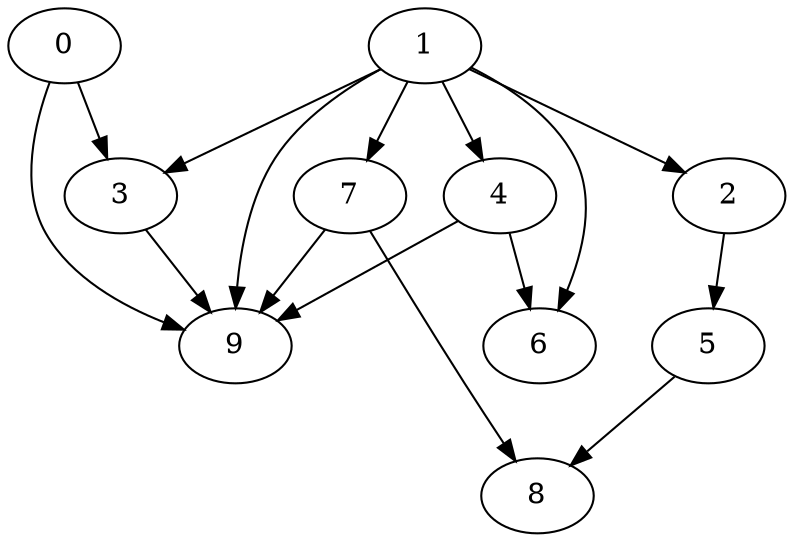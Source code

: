 digraph "Random_Nodes_10_Density_1.50_CCR_2.03_WeightType_Random_GB" {
	graph ["Duplicate states"=0,
		GraphType=Random,
		"Max states in OPEN"=0,
		Modes="120000ms; topo-ordered tasks, ; Pruning: task equivalence, fixed order ready list, ; F-value: ; Optimisation: best schedule length (\
SL) optimisation on equal, ",
		NumberOfTasks=10,
		"Pruned using list schedule length"=1637,
		"States removed from OPEN"=0,
		TargetSystem="Homogeneous-8",
		"Time to schedule (ms)"=243,
		"Total idle time"=45,
		"Total schedule length"=34,
		"Total sequential time"=63,
		"Total states created"=5534
	];
	1	["Finish time"=6,
		Processor=0,
		"Start time"=0,
		Weight=6];
	2	["Finish time"=9,
		Processor=0,
		"Start time"=6,
		Weight=3];
	1 -> 2	[Weight=13];
	7	["Finish time"=19,
		Processor=0,
		"Start time"=9,
		Weight=10];
	1 -> 7	[Weight=12];
	3	["Finish time"=21,
		Processor=2,
		"Start time"=11,
		Weight=10];
	1 -> 3	[Weight=5];
	4	["Finish time"=16,
		Processor=3,
		"Start time"=14,
		Weight=2];
	1 -> 4	[Weight=8];
	6	["Finish time"=25,
		Processor=3,
		"Start time"=19,
		Weight=6];
	1 -> 6	[Weight=13];
	9	["Finish time"=28,
		Processor=0,
		"Start time"=25,
		Weight=3];
	1 -> 9	[Weight=9];
	5	["Finish time"=24,
		Processor=1,
		"Start time"=17,
		Weight=7];
	2 -> 5	[Weight=8];
	0	["Finish time"=7,
		Processor=1,
		"Start time"=0,
		Weight=7];
	0 -> 3	[Weight=3];
	0 -> 9	[Weight=12];
	8	["Finish time"=34,
		Processor=1,
		"Start time"=25,
		Weight=9];
	7 -> 8	[Weight=6];
	7 -> 9	[Weight=13];
	5 -> 8	[Weight=9];
	3 -> 9	[Weight=4];
	4 -> 6	[Weight=8];
	4 -> 9	[Weight=5];
}
